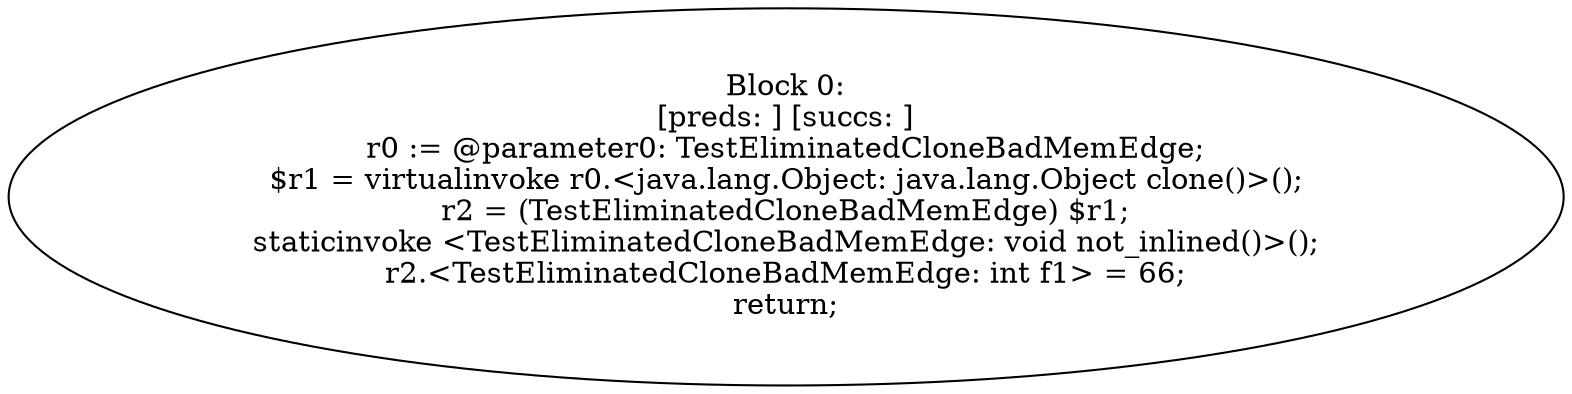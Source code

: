 digraph "unitGraph" {
    "Block 0:
[preds: ] [succs: ]
r0 := @parameter0: TestEliminatedCloneBadMemEdge;
$r1 = virtualinvoke r0.<java.lang.Object: java.lang.Object clone()>();
r2 = (TestEliminatedCloneBadMemEdge) $r1;
staticinvoke <TestEliminatedCloneBadMemEdge: void not_inlined()>();
r2.<TestEliminatedCloneBadMemEdge: int f1> = 66;
return;
"
}

